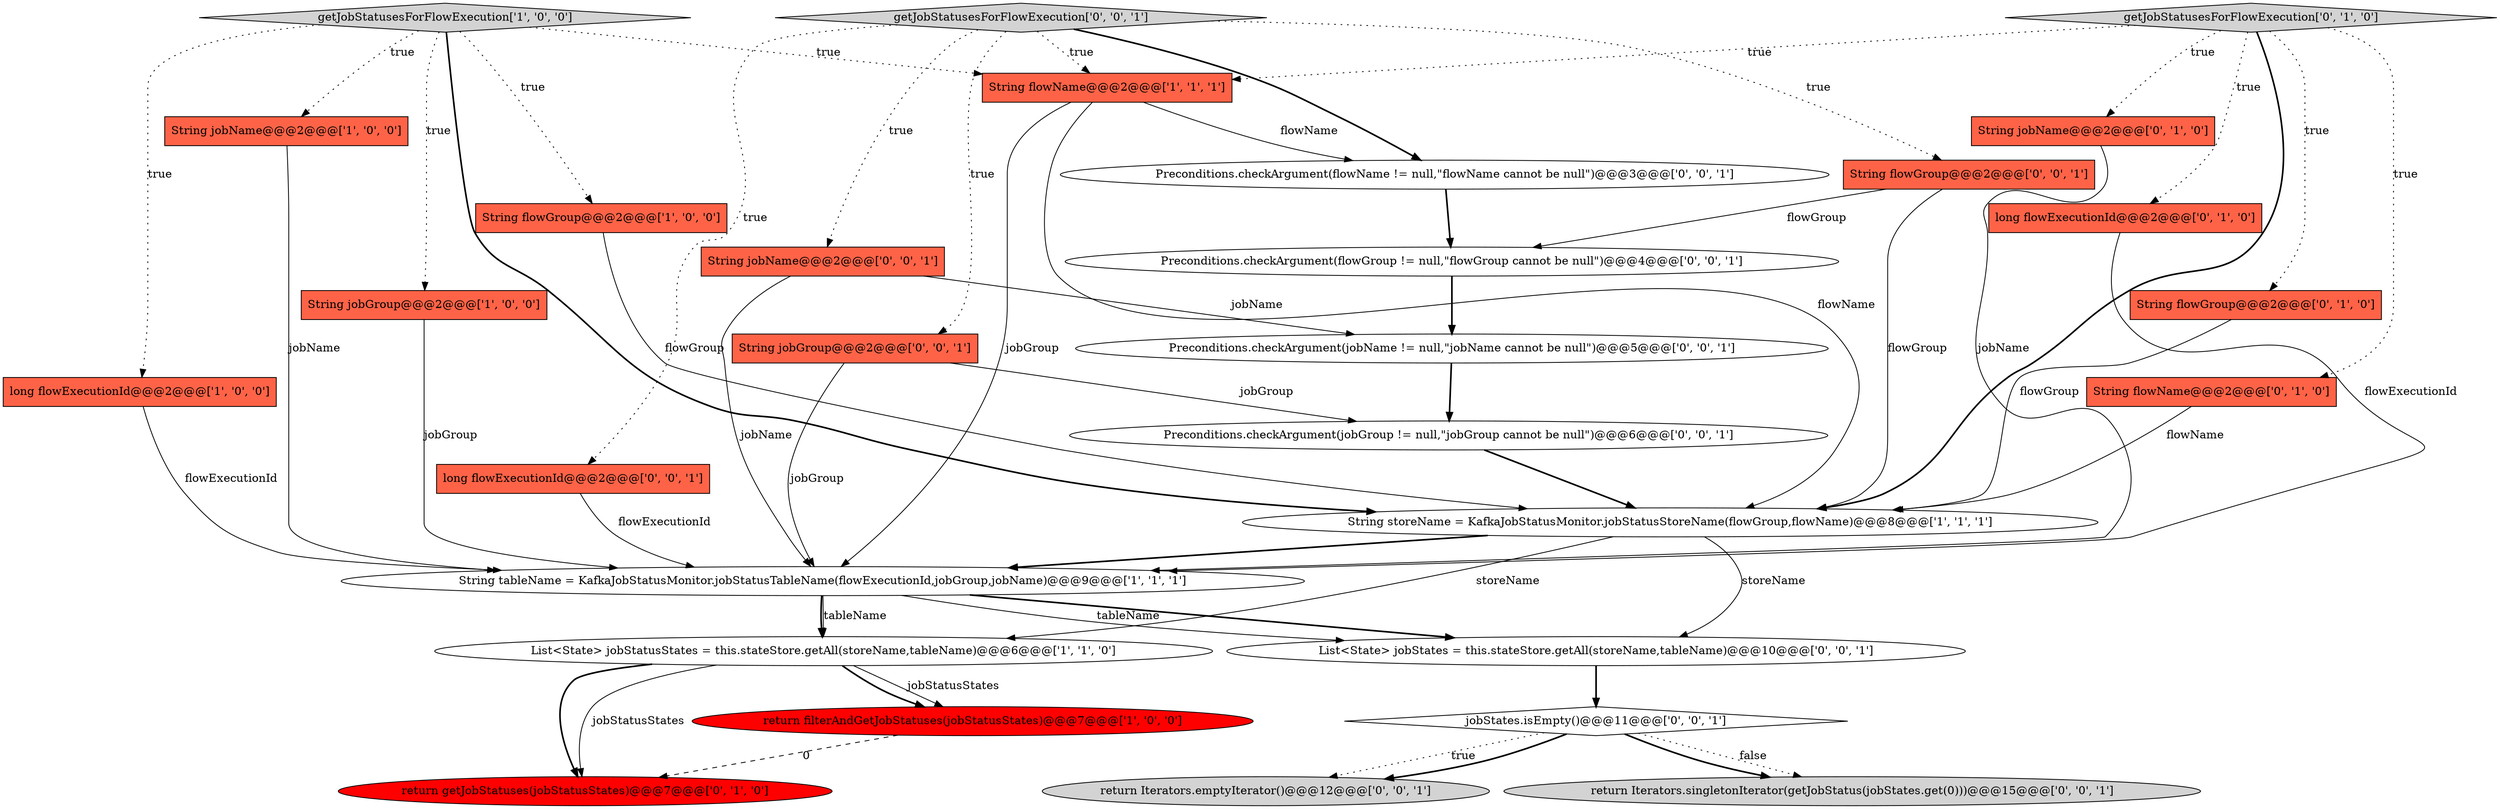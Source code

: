 digraph {
28 [style = filled, label = "Preconditions.checkArgument(flowGroup != null,\"flowGroup cannot be null\")@@@4@@@['0', '0', '1']", fillcolor = white, shape = ellipse image = "AAA0AAABBB3BBB"];
17 [style = filled, label = "List<State> jobStates = this.stateStore.getAll(storeName,tableName)@@@10@@@['0', '0', '1']", fillcolor = white, shape = ellipse image = "AAA0AAABBB3BBB"];
3 [style = filled, label = "String jobName@@@2@@@['1', '0', '0']", fillcolor = tomato, shape = box image = "AAA0AAABBB1BBB"];
19 [style = filled, label = "Preconditions.checkArgument(jobGroup != null,\"jobGroup cannot be null\")@@@6@@@['0', '0', '1']", fillcolor = white, shape = ellipse image = "AAA0AAABBB3BBB"];
5 [style = filled, label = "String flowGroup@@@2@@@['1', '0', '0']", fillcolor = tomato, shape = box image = "AAA0AAABBB1BBB"];
10 [style = filled, label = "String jobName@@@2@@@['0', '1', '0']", fillcolor = tomato, shape = box image = "AAA0AAABBB2BBB"];
18 [style = filled, label = "String jobName@@@2@@@['0', '0', '1']", fillcolor = tomato, shape = box image = "AAA0AAABBB3BBB"];
12 [style = filled, label = "long flowExecutionId@@@2@@@['0', '1', '0']", fillcolor = tomato, shape = box image = "AAA0AAABBB2BBB"];
2 [style = filled, label = "String storeName = KafkaJobStatusMonitor.jobStatusStoreName(flowGroup,flowName)@@@8@@@['1', '1', '1']", fillcolor = white, shape = ellipse image = "AAA0AAABBB1BBB"];
24 [style = filled, label = "return Iterators.singletonIterator(getJobStatus(jobStates.get(0)))@@@15@@@['0', '0', '1']", fillcolor = lightgray, shape = ellipse image = "AAA0AAABBB3BBB"];
27 [style = filled, label = "long flowExecutionId@@@2@@@['0', '0', '1']", fillcolor = tomato, shape = box image = "AAA0AAABBB3BBB"];
15 [style = filled, label = "getJobStatusesForFlowExecution['0', '1', '0']", fillcolor = lightgray, shape = diamond image = "AAA0AAABBB2BBB"];
22 [style = filled, label = "jobStates.isEmpty()@@@11@@@['0', '0', '1']", fillcolor = white, shape = diamond image = "AAA0AAABBB3BBB"];
1 [style = filled, label = "String jobGroup@@@2@@@['1', '0', '0']", fillcolor = tomato, shape = box image = "AAA0AAABBB1BBB"];
25 [style = filled, label = "getJobStatusesForFlowExecution['0', '0', '1']", fillcolor = lightgray, shape = diamond image = "AAA0AAABBB3BBB"];
7 [style = filled, label = "String tableName = KafkaJobStatusMonitor.jobStatusTableName(flowExecutionId,jobGroup,jobName)@@@9@@@['1', '1', '1']", fillcolor = white, shape = ellipse image = "AAA0AAABBB1BBB"];
11 [style = filled, label = "String flowGroup@@@2@@@['0', '1', '0']", fillcolor = tomato, shape = box image = "AAA0AAABBB2BBB"];
21 [style = filled, label = "String jobGroup@@@2@@@['0', '0', '1']", fillcolor = tomato, shape = box image = "AAA0AAABBB3BBB"];
26 [style = filled, label = "String flowGroup@@@2@@@['0', '0', '1']", fillcolor = tomato, shape = box image = "AAA0AAABBB3BBB"];
4 [style = filled, label = "getJobStatusesForFlowExecution['1', '0', '0']", fillcolor = lightgray, shape = diamond image = "AAA0AAABBB1BBB"];
8 [style = filled, label = "return filterAndGetJobStatuses(jobStatusStates)@@@7@@@['1', '0', '0']", fillcolor = red, shape = ellipse image = "AAA1AAABBB1BBB"];
13 [style = filled, label = "String flowName@@@2@@@['0', '1', '0']", fillcolor = tomato, shape = box image = "AAA0AAABBB2BBB"];
23 [style = filled, label = "Preconditions.checkArgument(flowName != null,\"flowName cannot be null\")@@@3@@@['0', '0', '1']", fillcolor = white, shape = ellipse image = "AAA0AAABBB3BBB"];
0 [style = filled, label = "long flowExecutionId@@@2@@@['1', '0', '0']", fillcolor = tomato, shape = box image = "AAA0AAABBB1BBB"];
9 [style = filled, label = "String flowName@@@2@@@['1', '1', '1']", fillcolor = tomato, shape = box image = "AAA0AAABBB1BBB"];
14 [style = filled, label = "return getJobStatuses(jobStatusStates)@@@7@@@['0', '1', '0']", fillcolor = red, shape = ellipse image = "AAA1AAABBB2BBB"];
6 [style = filled, label = "List<State> jobStatusStates = this.stateStore.getAll(storeName,tableName)@@@6@@@['1', '1', '0']", fillcolor = white, shape = ellipse image = "AAA0AAABBB1BBB"];
20 [style = filled, label = "return Iterators.emptyIterator()@@@12@@@['0', '0', '1']", fillcolor = lightgray, shape = ellipse image = "AAA0AAABBB3BBB"];
16 [style = filled, label = "Preconditions.checkArgument(jobName != null,\"jobName cannot be null\")@@@5@@@['0', '0', '1']", fillcolor = white, shape = ellipse image = "AAA0AAABBB3BBB"];
4->5 [style = dotted, label="true"];
15->2 [style = bold, label=""];
6->8 [style = solid, label="jobStatusStates"];
7->17 [style = bold, label=""];
9->23 [style = solid, label="flowName"];
26->2 [style = solid, label="flowGroup"];
3->7 [style = solid, label="jobName"];
7->17 [style = solid, label="tableName"];
4->1 [style = dotted, label="true"];
25->23 [style = bold, label=""];
4->0 [style = dotted, label="true"];
10->7 [style = solid, label="jobName"];
26->28 [style = solid, label="flowGroup"];
22->24 [style = dotted, label="false"];
0->7 [style = solid, label="flowExecutionId"];
18->16 [style = solid, label="jobName"];
15->10 [style = dotted, label="true"];
4->2 [style = bold, label=""];
19->2 [style = bold, label=""];
8->14 [style = dashed, label="0"];
2->6 [style = solid, label="storeName"];
7->6 [style = solid, label="tableName"];
16->19 [style = bold, label=""];
17->22 [style = bold, label=""];
28->16 [style = bold, label=""];
5->2 [style = solid, label="flowGroup"];
18->7 [style = solid, label="jobName"];
15->9 [style = dotted, label="true"];
15->13 [style = dotted, label="true"];
25->18 [style = dotted, label="true"];
6->14 [style = bold, label=""];
23->28 [style = bold, label=""];
11->2 [style = solid, label="flowGroup"];
4->3 [style = dotted, label="true"];
22->20 [style = dotted, label="true"];
25->9 [style = dotted, label="true"];
12->7 [style = solid, label="flowExecutionId"];
22->20 [style = bold, label=""];
2->17 [style = solid, label="storeName"];
27->7 [style = solid, label="flowExecutionId"];
21->7 [style = solid, label="jobGroup"];
1->7 [style = solid, label="jobGroup"];
7->6 [style = bold, label=""];
6->8 [style = bold, label=""];
9->7 [style = solid, label="jobGroup"];
15->11 [style = dotted, label="true"];
6->14 [style = solid, label="jobStatusStates"];
9->2 [style = solid, label="flowName"];
15->12 [style = dotted, label="true"];
21->19 [style = solid, label="jobGroup"];
2->7 [style = bold, label=""];
22->24 [style = bold, label=""];
4->9 [style = dotted, label="true"];
25->27 [style = dotted, label="true"];
25->26 [style = dotted, label="true"];
13->2 [style = solid, label="flowName"];
25->21 [style = dotted, label="true"];
}
